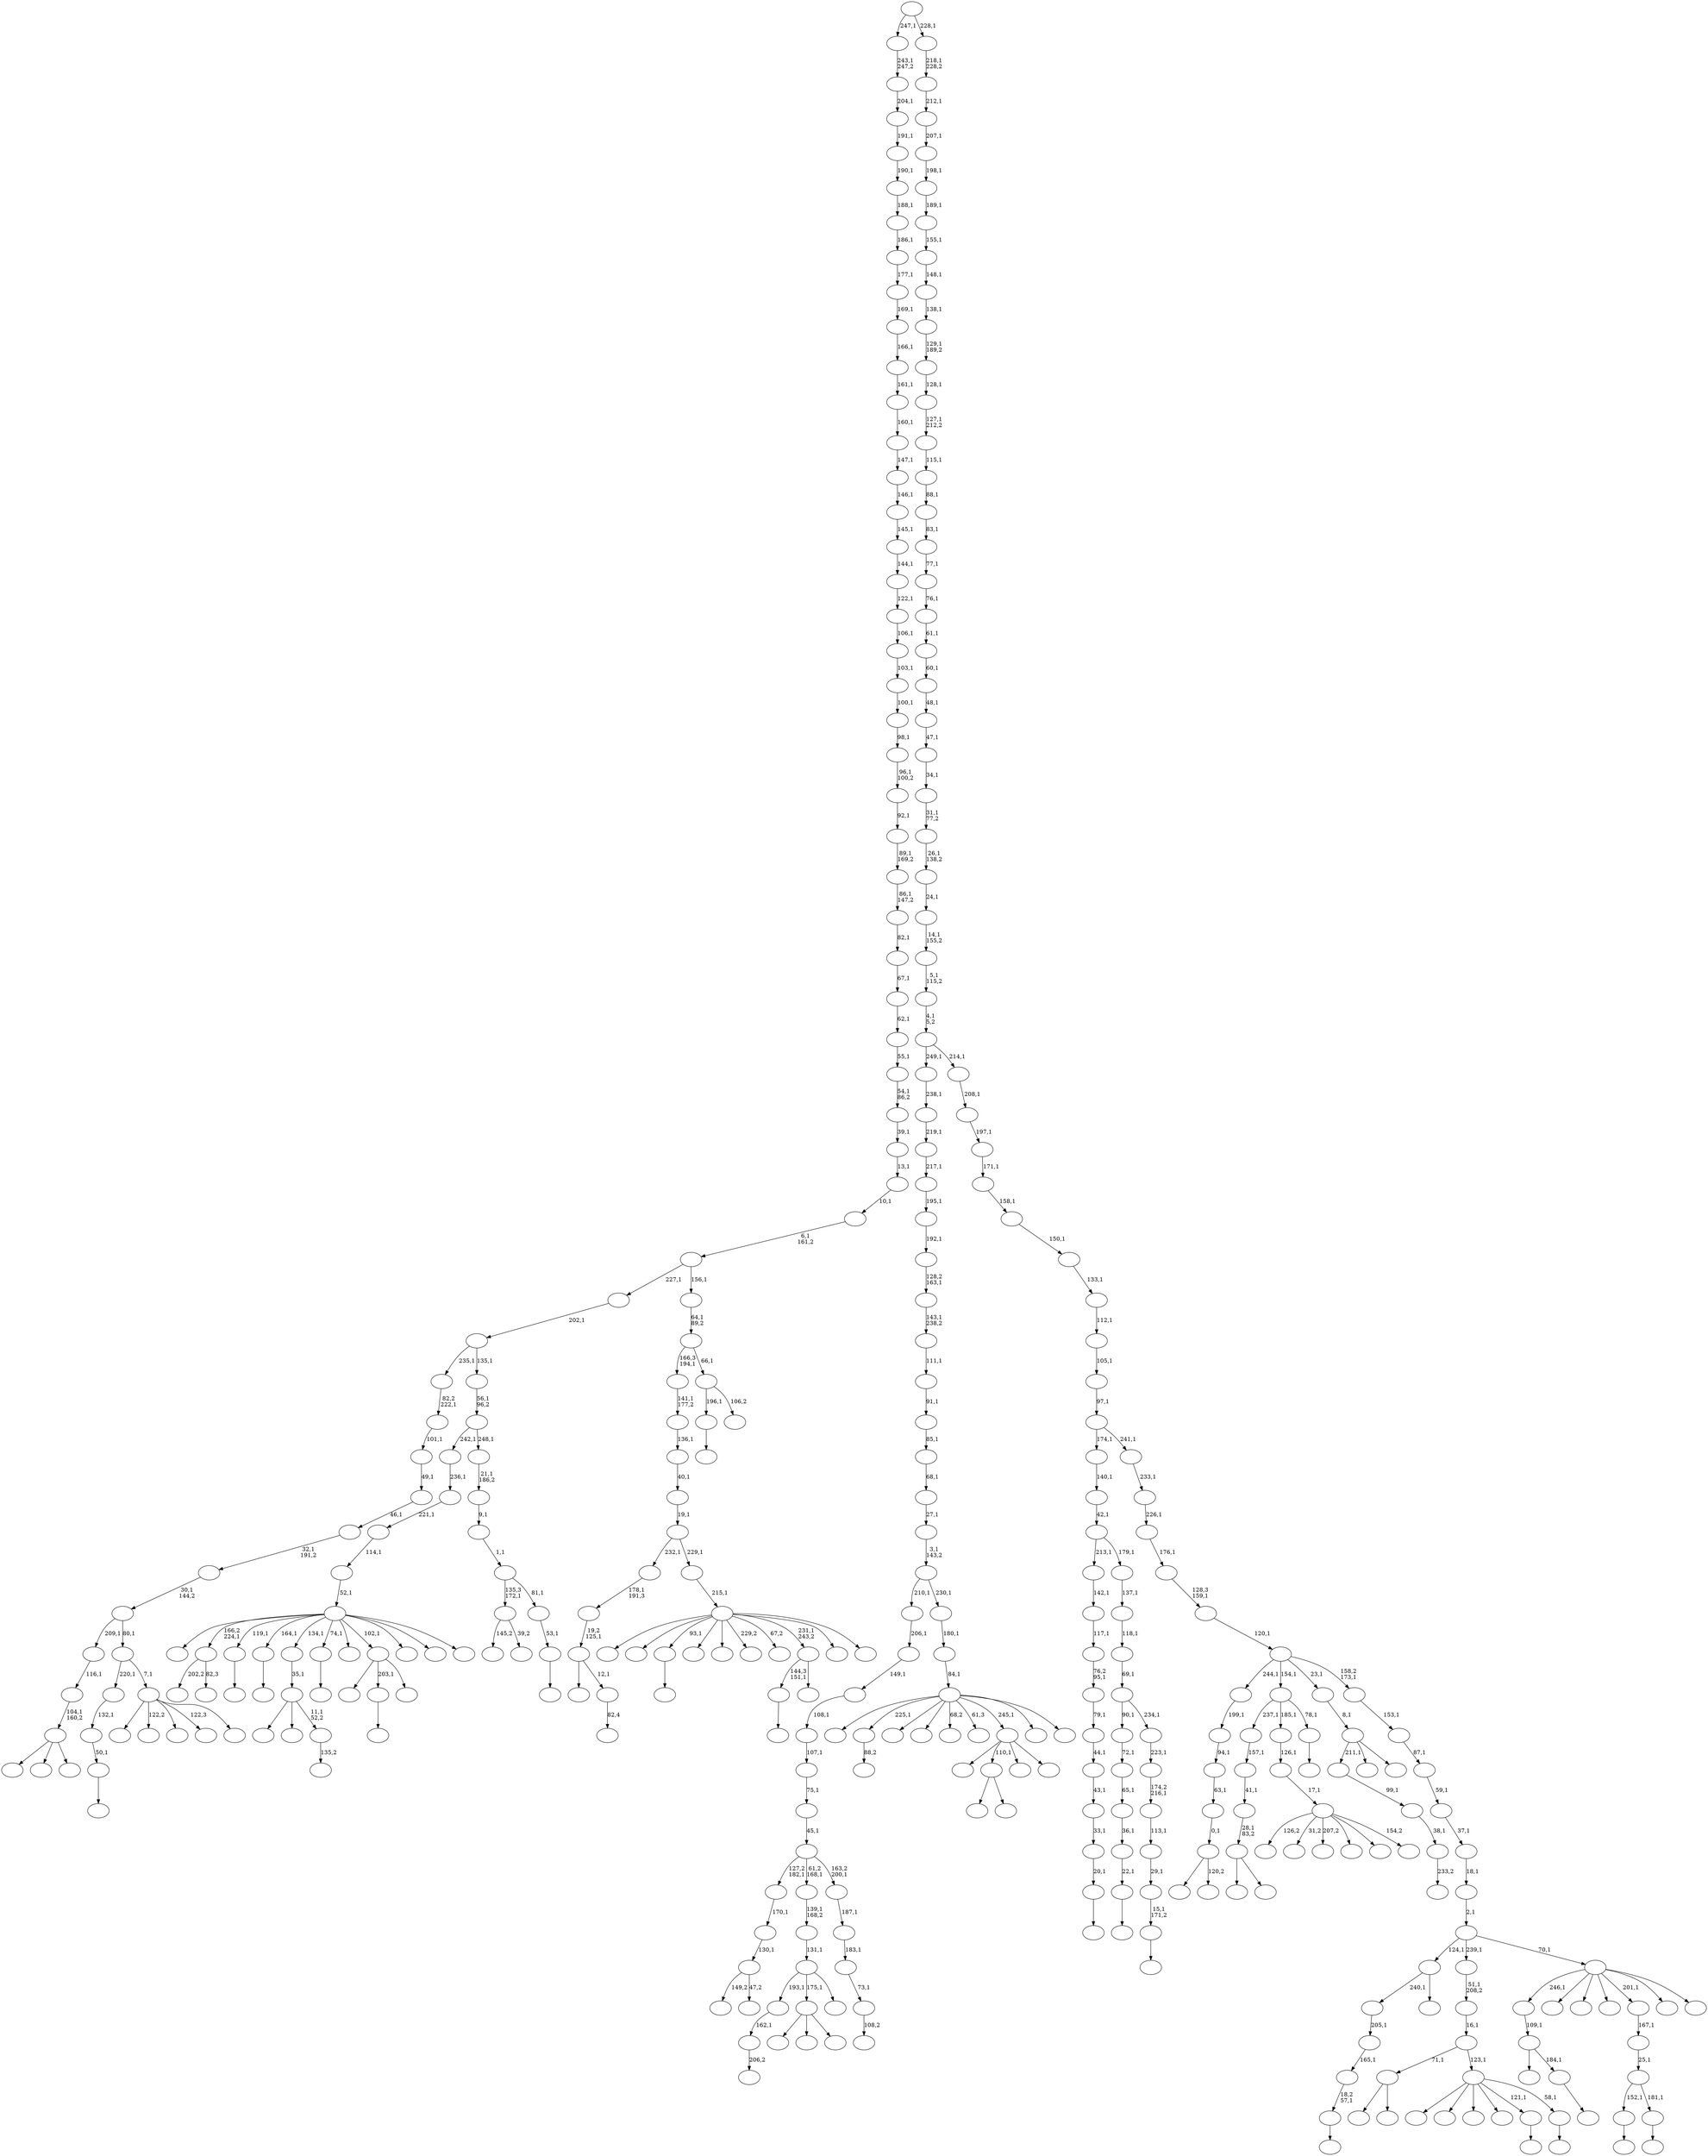 digraph T {
	350 [label=""]
	349 [label=""]
	348 [label=""]
	347 [label=""]
	346 [label=""]
	345 [label=""]
	344 [label=""]
	343 [label=""]
	342 [label=""]
	341 [label=""]
	340 [label=""]
	339 [label=""]
	338 [label=""]
	337 [label=""]
	336 [label=""]
	335 [label=""]
	334 [label=""]
	333 [label=""]
	332 [label=""]
	331 [label=""]
	330 [label=""]
	329 [label=""]
	328 [label=""]
	327 [label=""]
	326 [label=""]
	325 [label=""]
	324 [label=""]
	323 [label=""]
	322 [label=""]
	321 [label=""]
	320 [label=""]
	319 [label=""]
	318 [label=""]
	317 [label=""]
	316 [label=""]
	315 [label=""]
	314 [label=""]
	313 [label=""]
	312 [label=""]
	311 [label=""]
	310 [label=""]
	309 [label=""]
	308 [label=""]
	307 [label=""]
	306 [label=""]
	305 [label=""]
	304 [label=""]
	303 [label=""]
	302 [label=""]
	301 [label=""]
	300 [label=""]
	299 [label=""]
	298 [label=""]
	297 [label=""]
	296 [label=""]
	295 [label=""]
	294 [label=""]
	293 [label=""]
	292 [label=""]
	291 [label=""]
	290 [label=""]
	289 [label=""]
	288 [label=""]
	287 [label=""]
	286 [label=""]
	285 [label=""]
	284 [label=""]
	283 [label=""]
	282 [label=""]
	281 [label=""]
	280 [label=""]
	279 [label=""]
	278 [label=""]
	277 [label=""]
	276 [label=""]
	275 [label=""]
	274 [label=""]
	273 [label=""]
	272 [label=""]
	271 [label=""]
	270 [label=""]
	269 [label=""]
	268 [label=""]
	267 [label=""]
	266 [label=""]
	265 [label=""]
	264 [label=""]
	263 [label=""]
	262 [label=""]
	261 [label=""]
	260 [label=""]
	259 [label=""]
	258 [label=""]
	257 [label=""]
	256 [label=""]
	255 [label=""]
	254 [label=""]
	253 [label=""]
	252 [label=""]
	251 [label=""]
	250 [label=""]
	249 [label=""]
	248 [label=""]
	247 [label=""]
	246 [label=""]
	245 [label=""]
	244 [label=""]
	243 [label=""]
	242 [label=""]
	241 [label=""]
	240 [label=""]
	239 [label=""]
	238 [label=""]
	237 [label=""]
	236 [label=""]
	235 [label=""]
	234 [label=""]
	233 [label=""]
	232 [label=""]
	231 [label=""]
	230 [label=""]
	229 [label=""]
	228 [label=""]
	227 [label=""]
	226 [label=""]
	225 [label=""]
	224 [label=""]
	223 [label=""]
	222 [label=""]
	221 [label=""]
	220 [label=""]
	219 [label=""]
	218 [label=""]
	217 [label=""]
	216 [label=""]
	215 [label=""]
	214 [label=""]
	213 [label=""]
	212 [label=""]
	211 [label=""]
	210 [label=""]
	209 [label=""]
	208 [label=""]
	207 [label=""]
	206 [label=""]
	205 [label=""]
	204 [label=""]
	203 [label=""]
	202 [label=""]
	201 [label=""]
	200 [label=""]
	199 [label=""]
	198 [label=""]
	197 [label=""]
	196 [label=""]
	195 [label=""]
	194 [label=""]
	193 [label=""]
	192 [label=""]
	191 [label=""]
	190 [label=""]
	189 [label=""]
	188 [label=""]
	187 [label=""]
	186 [label=""]
	185 [label=""]
	184 [label=""]
	183 [label=""]
	182 [label=""]
	181 [label=""]
	180 [label=""]
	179 [label=""]
	178 [label=""]
	177 [label=""]
	176 [label=""]
	175 [label=""]
	174 [label=""]
	173 [label=""]
	172 [label=""]
	171 [label=""]
	170 [label=""]
	169 [label=""]
	168 [label=""]
	167 [label=""]
	166 [label=""]
	165 [label=""]
	164 [label=""]
	163 [label=""]
	162 [label=""]
	161 [label=""]
	160 [label=""]
	159 [label=""]
	158 [label=""]
	157 [label=""]
	156 [label=""]
	155 [label=""]
	154 [label=""]
	153 [label=""]
	152 [label=""]
	151 [label=""]
	150 [label=""]
	149 [label=""]
	148 [label=""]
	147 [label=""]
	146 [label=""]
	145 [label=""]
	144 [label=""]
	143 [label=""]
	142 [label=""]
	141 [label=""]
	140 [label=""]
	139 [label=""]
	138 [label=""]
	137 [label=""]
	136 [label=""]
	135 [label=""]
	134 [label=""]
	133 [label=""]
	132 [label=""]
	131 [label=""]
	130 [label=""]
	129 [label=""]
	128 [label=""]
	127 [label=""]
	126 [label=""]
	125 [label=""]
	124 [label=""]
	123 [label=""]
	122 [label=""]
	121 [label=""]
	120 [label=""]
	119 [label=""]
	118 [label=""]
	117 [label=""]
	116 [label=""]
	115 [label=""]
	114 [label=""]
	113 [label=""]
	112 [label=""]
	111 [label=""]
	110 [label=""]
	109 [label=""]
	108 [label=""]
	107 [label=""]
	106 [label=""]
	105 [label=""]
	104 [label=""]
	103 [label=""]
	102 [label=""]
	101 [label=""]
	100 [label=""]
	99 [label=""]
	98 [label=""]
	97 [label=""]
	96 [label=""]
	95 [label=""]
	94 [label=""]
	93 [label=""]
	92 [label=""]
	91 [label=""]
	90 [label=""]
	89 [label=""]
	88 [label=""]
	87 [label=""]
	86 [label=""]
	85 [label=""]
	84 [label=""]
	83 [label=""]
	82 [label=""]
	81 [label=""]
	80 [label=""]
	79 [label=""]
	78 [label=""]
	77 [label=""]
	76 [label=""]
	75 [label=""]
	74 [label=""]
	73 [label=""]
	72 [label=""]
	71 [label=""]
	70 [label=""]
	69 [label=""]
	68 [label=""]
	67 [label=""]
	66 [label=""]
	65 [label=""]
	64 [label=""]
	63 [label=""]
	62 [label=""]
	61 [label=""]
	60 [label=""]
	59 [label=""]
	58 [label=""]
	57 [label=""]
	56 [label=""]
	55 [label=""]
	54 [label=""]
	53 [label=""]
	52 [label=""]
	51 [label=""]
	50 [label=""]
	49 [label=""]
	48 [label=""]
	47 [label=""]
	46 [label=""]
	45 [label=""]
	44 [label=""]
	43 [label=""]
	42 [label=""]
	41 [label=""]
	40 [label=""]
	39 [label=""]
	38 [label=""]
	37 [label=""]
	36 [label=""]
	35 [label=""]
	34 [label=""]
	33 [label=""]
	32 [label=""]
	31 [label=""]
	30 [label=""]
	29 [label=""]
	28 [label=""]
	27 [label=""]
	26 [label=""]
	25 [label=""]
	24 [label=""]
	23 [label=""]
	22 [label=""]
	21 [label=""]
	20 [label=""]
	19 [label=""]
	18 [label=""]
	17 [label=""]
	16 [label=""]
	15 [label=""]
	14 [label=""]
	13 [label=""]
	12 [label=""]
	11 [label=""]
	10 [label=""]
	9 [label=""]
	8 [label=""]
	7 [label=""]
	6 [label=""]
	5 [label=""]
	4 [label=""]
	3 [label=""]
	2 [label=""]
	1 [label=""]
	0 [label=""]
	346 -> 347 [label="206,2"]
	345 -> 346 [label="162,1"]
	342 -> 343 [label=""]
	341 -> 344 [label=""]
	341 -> 342 [label="184,1"]
	340 -> 341 [label="109,1"]
	337 -> 338 [label=""]
	333 -> 334 [label="233,2"]
	332 -> 333 [label="38,1"]
	331 -> 332 [label="99,1"]
	329 -> 335 [label="202,2"]
	329 -> 330 [label="82,3"]
	324 -> 325 [label=""]
	321 -> 322 [label=""]
	320 -> 321 [label="20,1"]
	319 -> 320 [label="33,1"]
	318 -> 319 [label="43,1"]
	317 -> 318 [label="44,1"]
	316 -> 317 [label="79,1"]
	315 -> 316 [label="76,2\n95,1"]
	314 -> 315 [label="117,1"]
	313 -> 314 [label="142,1"]
	309 -> 348 [label="145,2"]
	309 -> 310 [label="39,2"]
	303 -> 304 [label=""]
	301 -> 323 [label=""]
	301 -> 312 [label=""]
	301 -> 302 [label=""]
	298 -> 305 [label=""]
	298 -> 299 [label=""]
	297 -> 298 [label="28,1\n83,2"]
	296 -> 297 [label="41,1"]
	295 -> 296 [label="157,1"]
	292 -> 293 [label=""]
	291 -> 292 [label="50,1"]
	290 -> 291 [label="132,1"]
	286 -> 287 [label=""]
	285 -> 286 [label="18,2\n57,1"]
	284 -> 285 [label="165,1"]
	283 -> 284 [label="205,1"]
	281 -> 282 [label=""]
	278 -> 311 [label=""]
	278 -> 279 [label="120,2"]
	277 -> 278 [label="0,1"]
	276 -> 277 [label="63,1"]
	275 -> 276 [label="94,1"]
	274 -> 275 [label="199,1"]
	271 -> 272 [label=""]
	269 -> 273 [label=""]
	269 -> 270 [label=""]
	265 -> 266 [label="82,4"]
	264 -> 280 [label=""]
	264 -> 265 [label="12,1"]
	263 -> 264 [label="19,2\n125,1"]
	262 -> 263 [label="178,1\n191,3"]
	259 -> 260 [label="88,2"]
	257 -> 258 [label=""]
	256 -> 257 [label="22,1"]
	255 -> 256 [label="36,1"]
	254 -> 255 [label="65,1"]
	253 -> 254 [label="72,1"]
	251 -> 252 [label=""]
	250 -> 251 [label="15,1\n171,2"]
	249 -> 250 [label="29,1"]
	248 -> 249 [label="113,1"]
	247 -> 248 [label="174,2\n216,1"]
	246 -> 247 [label="223,1"]
	245 -> 253 [label="90,1"]
	245 -> 246 [label="234,1"]
	244 -> 245 [label="69,1"]
	243 -> 244 [label="118,1"]
	242 -> 243 [label="137,1"]
	241 -> 313 [label="213,1"]
	241 -> 242 [label="179,1"]
	240 -> 241 [label="42,1"]
	239 -> 240 [label="140,1"]
	236 -> 237 [label=""]
	228 -> 229 [label="135,2"]
	227 -> 339 [label=""]
	227 -> 268 [label=""]
	227 -> 228 [label="11,1\n52,2"]
	226 -> 227 [label="35,1"]
	220 -> 221 [label=""]
	218 -> 225 [label="149,2"]
	218 -> 219 [label="47,2"]
	217 -> 218 [label="130,1"]
	216 -> 217 [label="170,1"]
	210 -> 211 [label=""]
	207 -> 303 [label="144,3\n151,1"]
	207 -> 208 [label=""]
	203 -> 261 [label=""]
	203 -> 223 [label=""]
	203 -> 204 [label=""]
	202 -> 203 [label="104,1\n160,2"]
	201 -> 202 [label="116,1"]
	199 -> 326 [label=""]
	199 -> 200 [label=""]
	196 -> 327 [label="126,2"]
	196 -> 267 [label="31,2"]
	196 -> 233 [label="207,2"]
	196 -> 230 [label=""]
	196 -> 209 [label=""]
	196 -> 197 [label="154,2"]
	195 -> 196 [label="17,1"]
	194 -> 195 [label="126,1"]
	191 -> 192 [label=""]
	190 -> 295 [label="237,1"]
	190 -> 194 [label="185,1"]
	190 -> 191 [label="78,1"]
	187 -> 238 [label=""]
	187 -> 210 [label="203,1"]
	187 -> 188 [label=""]
	184 -> 185 [label=""]
	183 -> 271 [label="152,1"]
	183 -> 184 [label="181,1"]
	182 -> 183 [label="25,1"]
	181 -> 182 [label="167,1"]
	177 -> 345 [label="193,1"]
	177 -> 301 [label="175,1"]
	177 -> 178 [label=""]
	176 -> 177 [label="131,1"]
	175 -> 176 [label="139,1\n168,2"]
	172 -> 300 [label=""]
	172 -> 289 [label="122,2"]
	172 -> 193 [label=""]
	172 -> 186 [label="122,3"]
	172 -> 173 [label=""]
	171 -> 290 [label="220,1"]
	171 -> 172 [label="7,1"]
	170 -> 201 [label="209,1"]
	170 -> 171 [label="80,1"]
	169 -> 170 [label="30,1\n144,2"]
	168 -> 169 [label="32,1\n191,2"]
	167 -> 168 [label="46,1"]
	166 -> 167 [label="49,1"]
	165 -> 166 [label="101,1"]
	164 -> 165 [label="82,2\n222,1"]
	162 -> 350 [label=""]
	162 -> 329 [label="166,2\n224,1"]
	162 -> 324 [label="119,1"]
	162 -> 236 [label="164,1"]
	162 -> 226 [label="134,1"]
	162 -> 220 [label="74,1"]
	162 -> 205 [label=""]
	162 -> 187 [label="102,1"]
	162 -> 180 [label=""]
	162 -> 179 [label=""]
	162 -> 163 [label=""]
	161 -> 162 [label="52,1"]
	160 -> 161 [label="114,1"]
	159 -> 160 [label="221,1"]
	158 -> 159 [label="236,1"]
	156 -> 157 [label="108,2"]
	155 -> 156 [label="73,1"]
	154 -> 155 [label="183,1"]
	153 -> 154 [label="187,1"]
	152 -> 216 [label="127,2\n182,1"]
	152 -> 175 [label="61,2\n168,1"]
	152 -> 153 [label="163,2\n200,1"]
	151 -> 152 [label="45,1"]
	150 -> 151 [label="75,1"]
	149 -> 150 [label="107,1"]
	148 -> 149 [label="108,1"]
	147 -> 148 [label="149,1"]
	146 -> 147 [label="206,1"]
	143 -> 328 [label=""]
	143 -> 294 [label=""]
	143 -> 281 [label="93,1"]
	143 -> 232 [label=""]
	143 -> 214 [label=""]
	143 -> 213 [label="229,2"]
	143 -> 212 [label="67,2"]
	143 -> 207 [label="231,1\n243,2"]
	143 -> 189 [label=""]
	143 -> 144 [label=""]
	142 -> 143 [label="215,1"]
	141 -> 262 [label="232,1"]
	141 -> 142 [label="229,1"]
	140 -> 141 [label="19,1"]
	139 -> 140 [label="40,1"]
	138 -> 139 [label="136,1"]
	137 -> 138 [label="141,1\n177,2"]
	135 -> 331 [label="211,1"]
	135 -> 231 [label=""]
	135 -> 136 [label=""]
	134 -> 135 [label="8,1"]
	132 -> 349 [label=""]
	132 -> 269 [label="110,1"]
	132 -> 198 [label=""]
	132 -> 133 [label=""]
	130 -> 131 [label=""]
	129 -> 130 [label="53,1"]
	128 -> 309 [label="135,3\n172,1"]
	128 -> 129 [label="81,1"]
	127 -> 128 [label="1,1"]
	126 -> 127 [label="9,1"]
	125 -> 126 [label="21,1\n186,2"]
	124 -> 158 [label="242,1"]
	124 -> 125 [label="248,1"]
	123 -> 124 [label="56,1\n96,2"]
	122 -> 164 [label="235,1"]
	122 -> 123 [label="135,1"]
	121 -> 122 [label="202,1"]
	118 -> 337 [label="196,1"]
	118 -> 119 [label="106,2"]
	117 -> 137 [label="166,3\n194,1"]
	117 -> 118 [label="66,1"]
	116 -> 117 [label="64,1\n89,2"]
	115 -> 121 [label="227,1"]
	115 -> 116 [label="156,1"]
	114 -> 115 [label="6,1\n161,2"]
	113 -> 114 [label="10,1"]
	112 -> 113 [label="13,1"]
	111 -> 112 [label="39,1"]
	110 -> 111 [label="54,1\n86,2"]
	109 -> 110 [label="55,1"]
	108 -> 109 [label="62,1"]
	107 -> 108 [label="67,1"]
	106 -> 107 [label="82,1"]
	105 -> 106 [label="86,1\n147,2"]
	104 -> 105 [label="89,1\n169,2"]
	103 -> 104 [label="92,1"]
	102 -> 103 [label="96,1\n100,2"]
	101 -> 102 [label="98,1"]
	100 -> 101 [label="100,1"]
	99 -> 100 [label="103,1"]
	98 -> 99 [label="106,1"]
	97 -> 98 [label="122,1"]
	96 -> 97 [label="144,1"]
	95 -> 96 [label="145,1"]
	94 -> 95 [label="146,1"]
	93 -> 94 [label="147,1"]
	92 -> 93 [label="160,1"]
	91 -> 92 [label="161,1"]
	90 -> 91 [label="166,1"]
	89 -> 90 [label="169,1"]
	88 -> 89 [label="177,1"]
	87 -> 88 [label="186,1"]
	86 -> 87 [label="188,1"]
	85 -> 86 [label="190,1"]
	84 -> 85 [label="191,1"]
	83 -> 84 [label="204,1"]
	82 -> 83 [label="243,1\n247,2"]
	80 -> 283 [label="240,1"]
	80 -> 81 [label=""]
	78 -> 79 [label=""]
	76 -> 306 [label=""]
	76 -> 259 [label="225,1"]
	76 -> 234 [label=""]
	76 -> 224 [label=""]
	76 -> 215 [label="68,2"]
	76 -> 145 [label="61,3"]
	76 -> 132 [label="245,1"]
	76 -> 120 [label=""]
	76 -> 77 [label=""]
	75 -> 76 [label="84,1"]
	74 -> 75 [label="180,1"]
	73 -> 146 [label="210,1"]
	73 -> 74 [label="230,1"]
	72 -> 73 [label="3,1\n143,2"]
	71 -> 72 [label="27,1"]
	70 -> 71 [label="68,1"]
	69 -> 70 [label="85,1"]
	68 -> 69 [label="91,1"]
	67 -> 68 [label="111,1"]
	66 -> 67 [label="143,1\n238,2"]
	65 -> 66 [label="128,2\n163,1"]
	64 -> 65 [label="192,1"]
	63 -> 64 [label="195,1"]
	62 -> 63 [label="217,1"]
	61 -> 62 [label="219,1"]
	60 -> 61 [label="238,1"]
	58 -> 59 [label=""]
	57 -> 308 [label=""]
	57 -> 307 [label=""]
	57 -> 235 [label=""]
	57 -> 206 [label=""]
	57 -> 78 [label="121,1"]
	57 -> 58 [label="58,1"]
	56 -> 199 [label="71,1"]
	56 -> 57 [label="123,1"]
	55 -> 56 [label="16,1"]
	54 -> 55 [label="51,1\n208,2"]
	52 -> 340 [label="246,1"]
	52 -> 336 [label=""]
	52 -> 288 [label=""]
	52 -> 222 [label=""]
	52 -> 181 [label="201,1"]
	52 -> 174 [label=""]
	52 -> 53 [label=""]
	51 -> 80 [label="124,1"]
	51 -> 54 [label="239,1"]
	51 -> 52 [label="70,1"]
	50 -> 51 [label="2,1"]
	49 -> 50 [label="18,1"]
	48 -> 49 [label="37,1"]
	47 -> 48 [label="59,1"]
	46 -> 47 [label="87,1"]
	45 -> 46 [label="153,1"]
	44 -> 274 [label="244,1"]
	44 -> 190 [label="154,1"]
	44 -> 134 [label="23,1"]
	44 -> 45 [label="158,2\n173,1"]
	43 -> 44 [label="120,1"]
	42 -> 43 [label="128,3\n159,1"]
	41 -> 42 [label="176,1"]
	40 -> 41 [label="226,1"]
	39 -> 40 [label="233,1"]
	38 -> 239 [label="174,1"]
	38 -> 39 [label="241,1"]
	37 -> 38 [label="97,1"]
	36 -> 37 [label="105,1"]
	35 -> 36 [label="112,1"]
	34 -> 35 [label="133,1"]
	33 -> 34 [label="150,1"]
	32 -> 33 [label="158,1"]
	31 -> 32 [label="171,1"]
	30 -> 31 [label="197,1"]
	29 -> 30 [label="208,1"]
	28 -> 60 [label="249,1"]
	28 -> 29 [label="214,1"]
	27 -> 28 [label="4,1\n5,2"]
	26 -> 27 [label="5,1\n115,2"]
	25 -> 26 [label="14,1\n155,2"]
	24 -> 25 [label="24,1"]
	23 -> 24 [label="26,1\n138,2"]
	22 -> 23 [label="31,1\n77,2"]
	21 -> 22 [label="34,1"]
	20 -> 21 [label="47,1"]
	19 -> 20 [label="48,1"]
	18 -> 19 [label="60,1"]
	17 -> 18 [label="61,1"]
	16 -> 17 [label="76,1"]
	15 -> 16 [label="77,1"]
	14 -> 15 [label="83,1"]
	13 -> 14 [label="88,1"]
	12 -> 13 [label="115,1"]
	11 -> 12 [label="127,1\n212,2"]
	10 -> 11 [label="128,1"]
	9 -> 10 [label="129,1\n189,2"]
	8 -> 9 [label="138,1"]
	7 -> 8 [label="148,1"]
	6 -> 7 [label="155,1"]
	5 -> 6 [label="189,1"]
	4 -> 5 [label="198,1"]
	3 -> 4 [label="207,1"]
	2 -> 3 [label="212,1"]
	1 -> 2 [label="218,1\n228,2"]
	0 -> 82 [label="247,1"]
	0 -> 1 [label="228,1"]
}
